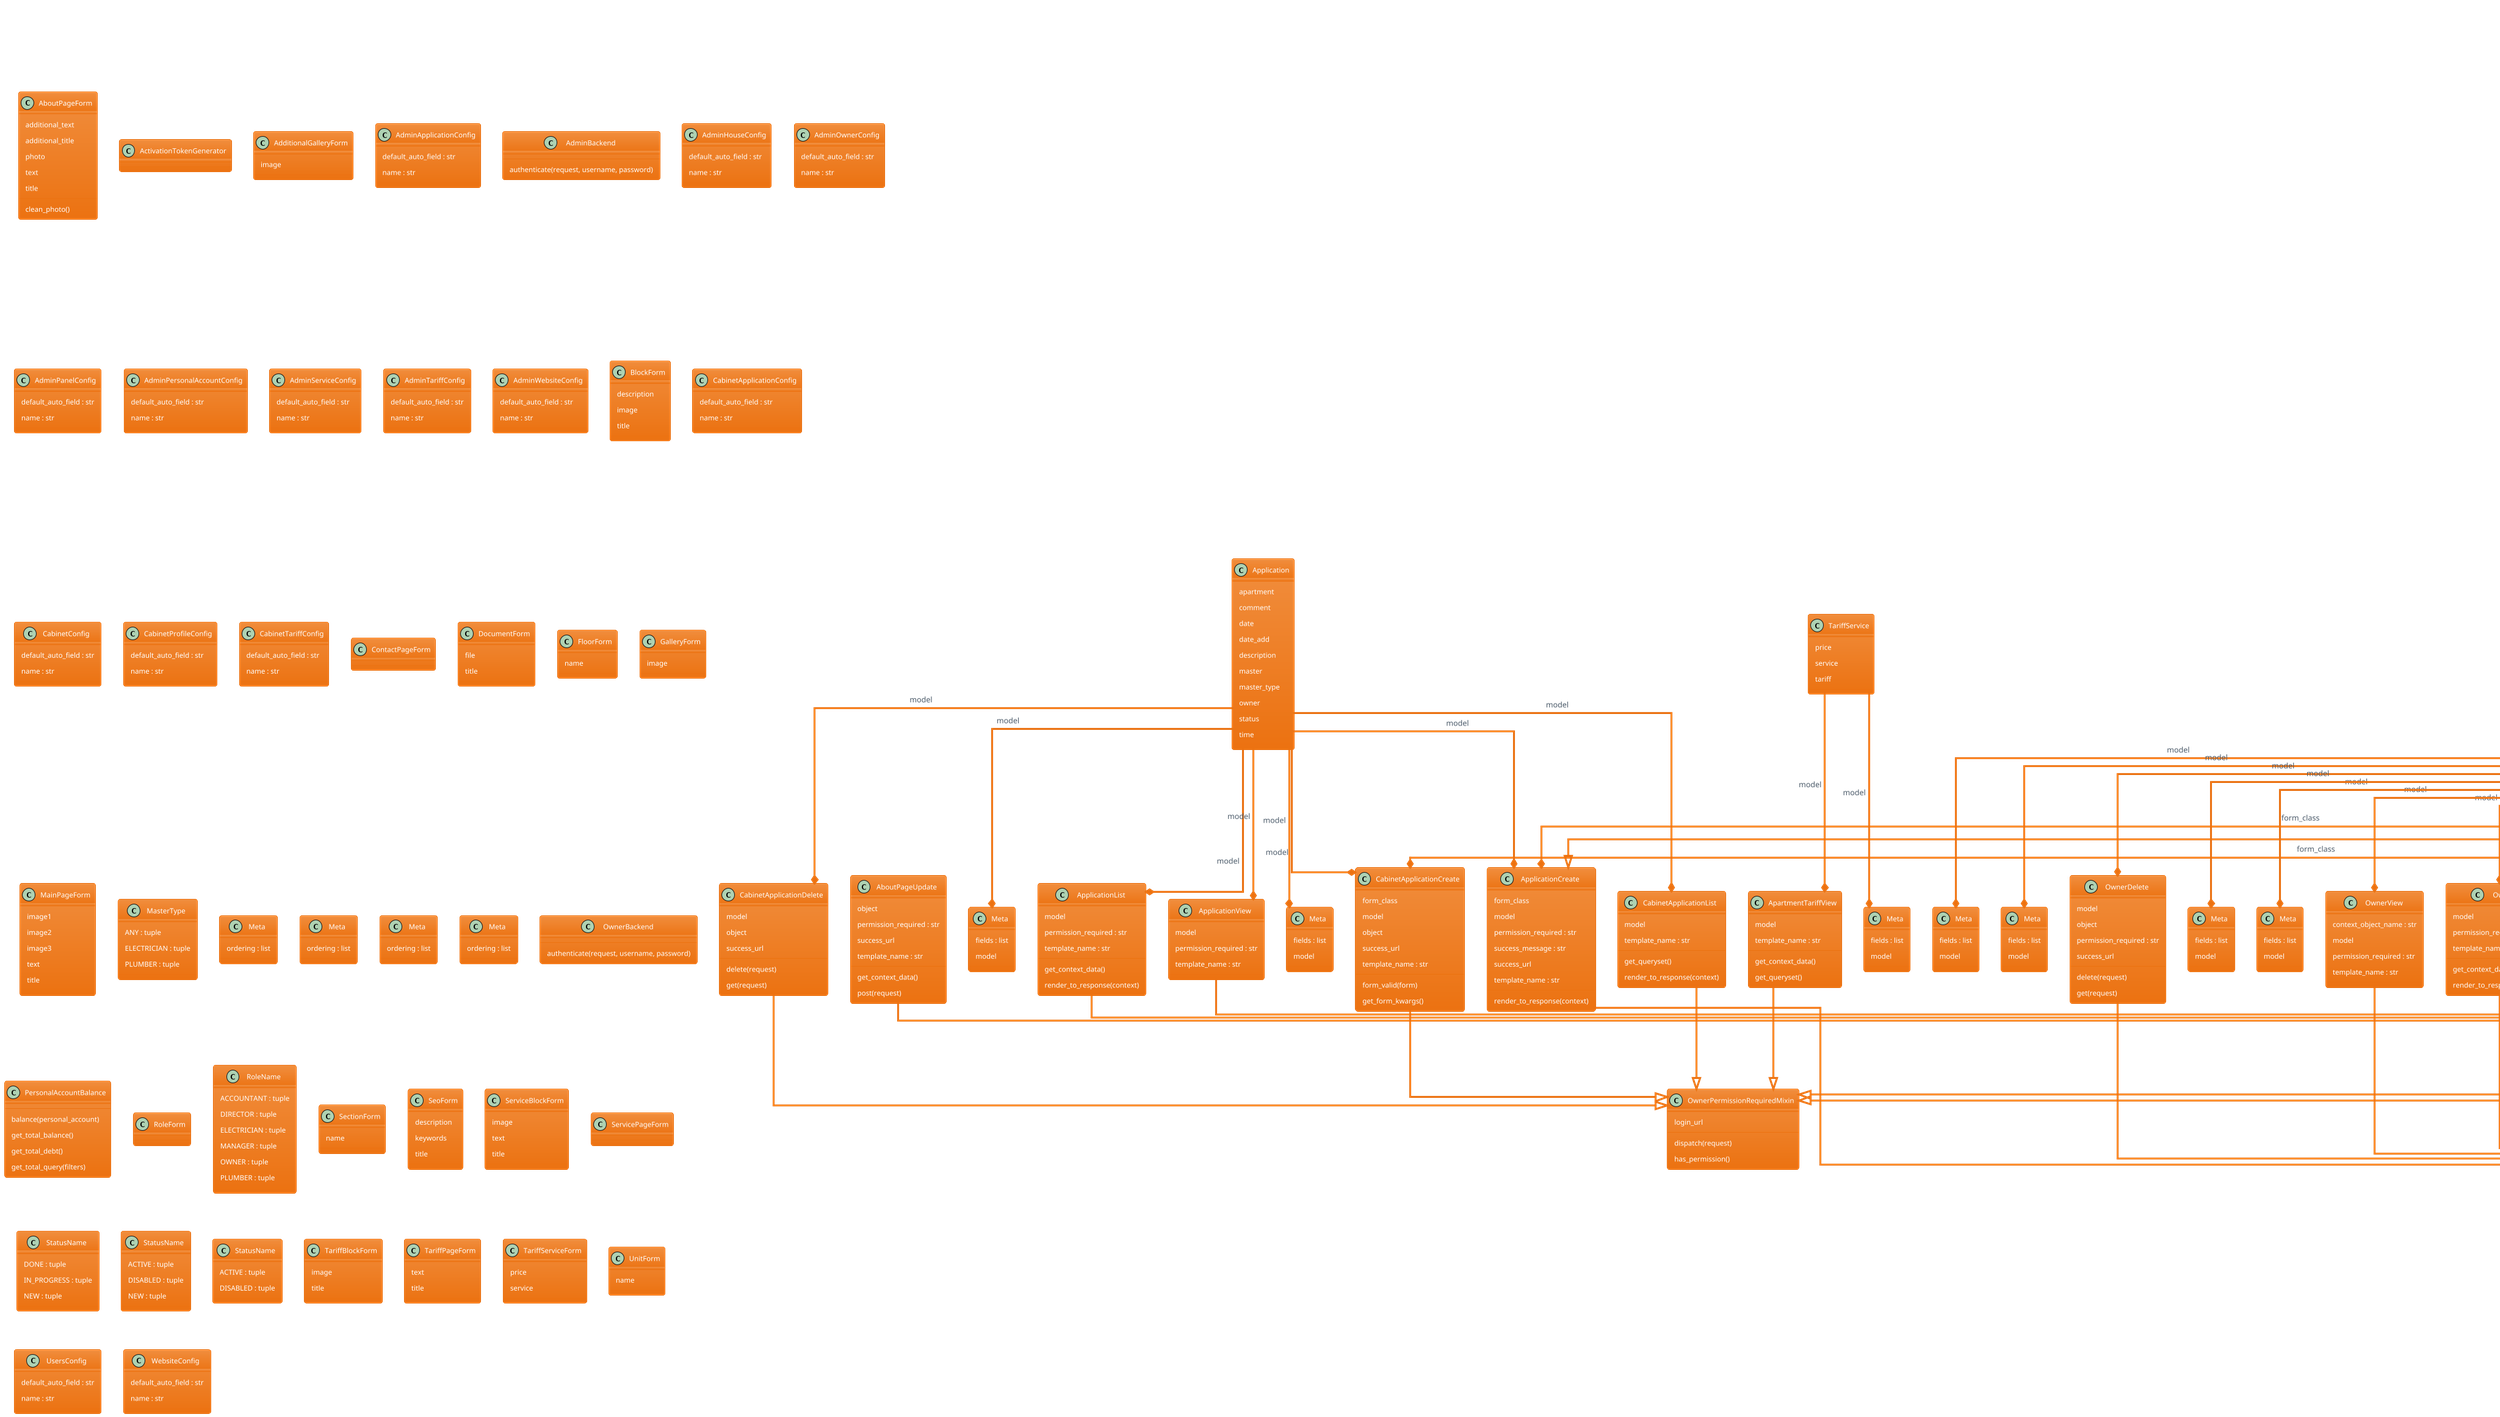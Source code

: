 @startuml classes_yourpackage
set namespaceSeparator none
'!theme carbon-gray
'!theme lightgray
!theme aws-orange
'left to right direction
class "AboutPage" as admin_website.models.AboutPage {
  additional_text
  additional_title
  photo
  seo
  text
  title
}
class "AboutPageForm" as admin_website.forms.AboutPageForm {
  additional_text
  additional_title
  photo
  text
  title
  clean_photo()
}
class "AboutPageUpdate" as admin_website.views.AboutPageUpdate {
  object
  permission_required : str
  success_url
  template_name : str
  get_context_data()
  post(request)
}
class "AboutPageView" as website.views.AboutPageView {
  context_object_name : str
  model
  template_name : str
  get_object(queryset)
}
class "ActivationTokenGenerator" as users.tokens.ActivationTokenGenerator {
}
class "AdditionalGallery" as admin_website.models.AdditionalGallery {
  about_page
  image
}
class "AdditionalGalleryDelete" as admin_website.views.AdditionalGalleryDelete {
  model
  success_message : str
}
class "AdditionalGalleryForm" as admin_website.forms.AdditionalGalleryForm {
  image
}
class "AdminApplicationConfig" as admin_application.apps.AdminApplicationConfig {
  default_auto_field : str
  name : str
}
class "AdminBackend" as users.backends.AdminBackend {
  authenticate(request, username, password)
}
class "AdminHouseConfig" as admin_house.apps.AdminHouseConfig {
  default_auto_field : str
  name : str
}
class "AdminLoginForm" as users.forms.AdminLoginForm {
  password
  remember_me
  username
}
class "AdminLoginView" as users.views.AdminLoginView {
  form_class
  success_url
  template_name : str
  user_type : str
}
class "AdminLogoutView" as users.views.AdminLogoutView {
  success_url
  user_type : str
}
class "AdminOwnerConfig" as admin_owner.apps.AdminOwnerConfig {
  default_auto_field : str
  name : str
}
class "AdminPanelConfig" as admin_panel.apps.AdminPanelConfig {
  default_auto_field : str
  name : str
}
class "AdminPermissionRequiredMixin" as users.mixins.AdminPermissionRequiredMixin {
  login_url
  dispatch(request)
  has_permission()
}
class "AdminPersonalAccountConfig" as admin_personal_account.apps.AdminPersonalAccountConfig {
  default_auto_field : str
  name : str
}
class "AdminServiceConfig" as admin_service.apps.AdminServiceConfig {
  default_auto_field : str
  name : str
}
class "AdminTariffConfig" as admin_tariff.apps.AdminTariffConfig {
  default_auto_field : str
  name : str
}
class "AdminWebsiteConfig" as admin_website.apps.AdminWebsiteConfig {
  default_auto_field : str
  name : str
}
class "ApartmentModelChoiceField" as admin_application.forms.ApartmentModelChoiceField {
  label_from_instance(obj)
}
class "ApartmentTariffView" as cabinet_tariff.views.ApartmentTariffView {
  model
  template_name : str
  get_context_data()
  get_queryset()
}
class "Application" as admin_application.models.Application {
  apartment
  comment
  date
  date_add
  description
  master
  master_type
  owner
  status
  time
}
class "ApplicationCreate" as admin_application.views.ApplicationCreate {
  form_class
  model
  permission_required : str
  success_message : str
  success_url
  template_name : str
  render_to_response(context)
}
class "ApplicationForm" as admin_application.forms.ApplicationForm {
  apartment
  comment
  date
  description
  master
  master_type
  owner
  status
  time
}
class "ApplicationList" as admin_application.views.ApplicationList {
  model
  permission_required : str
  template_name : str
  get_context_data()
  render_to_response(context)
}
class "ApplicationUpdate" as admin_application.views.ApplicationUpdate {
  success_message : str
  template_name : str
}
class "ApplicationView" as admin_application.views.ApplicationView {
  model
  permission_required : str
  template_name : str
}
class "Block" as admin_website.models.Block {
  description
  image
  main_page
  title
}
class "BlockForm" as admin_website.forms.BlockForm {
  description
  image
  title
}
class "CabinetApplicationConfig" as cabinet_application.apps.CabinetApplicationConfig {
  default_auto_field : str
  name : str
}
class "CabinetApplicationCreate" as cabinet_application.views.CabinetApplicationCreate {
  form_class
  model
  object
  success_url
  template_name : str
  form_valid(form)
  get_form_kwargs()
}
class "CabinetApplicationDelete" as cabinet_application.views.CabinetApplicationDelete {
  model
  object
  success_url
  delete(request)
  get(request)
}
class "CabinetApplicationForm" as cabinet_application.forms.CabinetApplicationForm {
  apartment
  date
  description
  master_type
  time
}
class "CabinetApplicationList" as cabinet_application.views.CabinetApplicationList {
  model
  template_name : str
  get_queryset()
  render_to_response(context)
}
class "CabinetConfig" as cabinet.apps.CabinetConfig {
  default_auto_field : str
  name : str
}
class "CabinetLoginForm" as users.forms.CabinetLoginForm {
  username
}
class "CabinetLoginView" as users.views.CabinetLoginView {
  form_class
  success_url
  template_name : str
  user_type : str
}
class "CabinetLogoutView" as users.views.CabinetLogoutView {
  success_url
  user_type : str
}
class "CabinetOwnerChangeForm" as admin_owner.forms.CabinetOwnerChangeForm {
}
class "CabinetProfileConfig" as cabinet_profile.apps.CabinetProfileConfig {
  default_auto_field : str
  name : str
}
class "CabinetTariffConfig" as cabinet_tariff.apps.CabinetTariffConfig {
  default_auto_field : str
  name : str
}
class "ContactPage" as admin_website.models.ContactPage {
  address
  email
  full_name
  location
  map_code
  phone
  seo
  site_url
  text
  title
}
class "ContactPageForm" as admin_website.forms.ContactPageForm {
}
class "ContactPageUpdate" as admin_website.views.ContactPageUpdate {
  object
  permission_required : str
  success_url
  template_name : str
  get_context_data()
  post(request)
}
class "ContactPageView" as website.views.ContactPageView {
  context_object_name : str
  model
  template_name : str
  get_object(queryset)
}
class "CreateUser" as users.views.CreateUser {
  form_class
  permission_required : str
  success_message : str
  success_url
  template_name : str
}
class "CustomLoginView" as users.views.CustomLoginView {
  user_type : str
  authenticated_check()
  form_valid(form)
  get(request)
}
class "CustomUserCreationForm" as users.forms.CustomUserCreationForm {
  first_name
  last_name
  password1
  password2
  phone
  role
  status
  username
  clean_role()
}
class "CustomUserUpdateForm" as users.forms.CustomUserUpdateForm {
  first_name
  last_name
  password1
  password2
  phone
  username
}
class "DeleteUser" as users.views.DeleteUser {
  model
  object
  permission_required : str
  success_url
  delete(request)
  get(request)
}
class "Document" as admin_website.models.Document {
  about_page
  file
  title
}
class "DocumentForm" as admin_website.forms.DocumentForm {
  file
  title
}
class "Floor" as admin_house.models.Floor {
  house
  name
}
class "FloorForm" as admin_house.forms.FloorForm {
  name
}
class "Gallery" as admin_website.models.Gallery {
  about_page
  image
}
class "GalleryDelete" as admin_website.views.GalleryDelete {
  model
  permission_required : str
  success_message : str
  success_url
  delete(request)
  get(request)
}
class "GalleryForm" as admin_website.forms.GalleryForm {
  image
}
class "House" as admin_house.models.House {
  address
  date_edit
  image1
  image2
  image3
  image4
  image5
  name
  users
}
class "HouseCreate" as admin_house.views.HouseCreate {
  form_class
  model
  object : NoneType
  permission_required : str
  success_url : str
  template_name : str
  form_valid(form, floor_formset, section_formset, house_user_formset)
  get_context_data()
  post(request)
}
class "HouseForm" as admin_house.forms.HouseForm {
  address
  name
}
class "HouseList" as admin_house.views.HouseList {
  model
  permission_required : str
  template_name : str
  render_to_response(context)
}
class "HouseUpdate" as admin_house.views.HouseUpdate {
  form_class
  model
  object
  permission_required : str
  success_url : str
  template_name : str
  form_valid(form, floor_formset, section_formset, house_user_formset)
  get_context_data()
  post(request)
}
class "HouseUser" as admin_house.models.HouseUser {
  house
  user
}
class "HouseUserForm" as admin_house.forms.HouseUserForm {
  role
  user
}
class "HouseView" as admin_house.views.HouseView {
  model
  permission_required : str
  template_name : str
}
class "InviteUser" as users.views.InviteUser {
  model
  get(request)
}
class "LogoutView" as users.views.LogoutView {
  success_url : str
  user_type : str
  get(request)
}
class "MainPage" as admin_website.models.MainPage {
  image1
  image2
  image3
  seo
  show_app_urls
  text
  title
}
class "MainPageForm" as admin_website.forms.MainPageForm {
  image1
  image2
  image3
  text
  title
}
class "MainPageUpdate" as admin_website.views.MainPageUpdate {
  object
  permission_required : str
  success_url
  template_name : str
  get_context_data()
  post(request)
}
class "MainPageView" as website.views.MainPageView {
  context_object_name : str
  model
  template_name : str
  get_context_data()
  get_object(queryset)
}
class "MasterModelChoiceField" as admin_application.forms.MasterModelChoiceField {
  label_from_instance(obj)
}
class "MasterType" as admin_application.models.Application.MasterType {
  ANY : tuple
  ELECTRICIAN : tuple
  PLUMBER : tuple
}
class "Meta" as admin_application.models.Application.Meta {
  ordering : list
}
class "Meta" as admin_application.forms.ApplicationForm.Meta {
  fields : list
  model
}
class "Meta" as cabinet_application.forms.CabinetApplicationForm.Meta {
  fields : list
  model
}
class "Meta" as users.models.User.Meta {
  ordering : list
}
class "Meta" as users.forms.CustomUserCreationForm.Meta {
  fields : list
  model
}
class "Meta" as users.forms.CustomUserUpdateForm.Meta {
  fields : list
  model
}
class "Meta" as users.forms.RoleForm.Meta {
  exclude : list
  fields : str
  model
}
class "Meta" as admin_website.forms.MainPageForm.Meta {
  exclude : list
  fields : str
  model
}
class "Meta" as admin_website.forms.SeoForm.Meta {
  fields : str
  model
}
class "Meta" as admin_website.forms.BlockForm.Meta {
  exclude : list
  fields : str
  model
}
class "Meta" as admin_website.forms.ContactPageForm.Meta {
  exclude : list
  fields : str
  model
}
class "Meta" as admin_website.forms.ServicePageForm.Meta {
  exclude : list
  fields : str
  model
}
class "Meta" as admin_website.forms.ServiceBlockForm.Meta {
  exclude : list
  fields : str
  model
}
class "Meta" as admin_website.forms.TariffPageForm.Meta {
  exclude : list
  fields : str
  model
}
class "Meta" as admin_website.forms.TariffBlockForm.Meta {
  exclude : list
  fields : str
  model
}
class "Meta" as admin_website.forms.AboutPageForm.Meta {
  exclude : list
  fields : str
  model
}
class "Meta" as admin_website.forms.DocumentForm.Meta {
  exclude : list
  fields : str
  model
}
class "Meta" as admin_website.forms.GalleryForm.Meta {
  exclude : list
  fields : str
  model
}
class "Meta" as admin_website.forms.AdditionalGalleryForm.Meta {
  exclude : list
  fields : str
  model
}
class "Meta" as admin_service.forms.UnitForm.Meta {
  fields : str
  model
}
class "Meta" as admin_service.forms.ServiceForm.Meta {
  fields : list
  model
}
class "Meta" as admin_owner.forms.OwnerCreateForm.Meta {
  fields : list
  model
}
class "Meta" as admin_owner.forms.OwnerChangeForm.Meta {
  fields : list
  model
}
class "Meta" as admin_house.models.House.Meta {
  ordering : list
}
class "Meta" as admin_house.forms.HouseForm.Meta {
  exclude : list
  fields : str
  model
}
class "Meta" as admin_house.forms.SectionForm.Meta {
  fields : str
  model
}
class "Meta" as admin_house.forms.FloorForm.Meta {
  fields : str
  model
}
class "Meta" as admin_house.forms.HouseUserForm.Meta {
  exclude : list
  fields : list
  model
}
class "Meta" as admin_personal_account.forms.PersonalAccountForm.Meta {
  fields : list
  model
}
class "Meta" as admin_tariff.models.Tariff.Meta {
  ordering : list
}
class "Meta" as admin_tariff.forms.TariffForm.Meta {
  exclude : list
  fields : str
  model
}
class "Meta" as admin_tariff.forms.TariffServiceForm.Meta {
  fields : list
  model
}
class "OwnerBackend" as users.backends.OwnerBackend {
  authenticate(request, username, password)
}
class "OwnerChangeForm" as admin_owner.forms.OwnerChangeForm {
  password1
  password2
}
class "OwnerCreate" as admin_owner.views.OwnerCreate {
  form_class
  model
  permission_required : str
  success_message : str
  success_url
  template_name : str
}
class "OwnerCreateForm" as admin_owner.forms.OwnerCreateForm {
  birth_date
  first_name
  last_name
  middle_name
  notes
  password1
  password2
  phone
  profile_image
  role
  status
  telegram
  uid
  username
  viber
  clean_role()
}
class "OwnerDelete" as admin_owner.views.OwnerDelete {
  model
  object
  permission_required : str
  success_url
  delete(request)
  get(request)
}
class "OwnerInvite" as admin_owner.views.OwnerInvite {
  form_class
  permission_required : str
  success_url
  template_name : str
  form_valid(form)
}
class "OwnerInviteForm" as admin_owner.forms.OwnerInviteForm {
  email
  phone
}
class "OwnerList" as admin_owner.views.OwnerList {
  model
  permission_required : str
  template_name : str
  get_context_data()
  render_to_response(context)
}
class "OwnerPermissionRequiredMixin" as users.mixins.OwnerPermissionRequiredMixin {
  login_url
  dispatch(request)
  has_permission()
}
class "OwnerUpdate" as admin_owner.views.OwnerUpdate {
  context_object_name : str
  form_class
  model
  permission_required : str
  success_message : str
  success_url
  template_name : str
}
class "OwnerView" as admin_owner.views.OwnerView {
  context_object_name : str
  model
  permission_required : str
  template_name : str
}
class "PersonalAccount" as admin_personal_account.models.PersonalAccount {
  apartment
  balance
  number
  status
  owner_has_debt(owner_id)
}
class "PersonalAccountBalance" as admin_personal_account.utils.PersonalAccountBalance {
  balance(personal_account)
  get_total_balance()
  get_total_debt()
  get_total_query(filters)
}
class "PersonalAccountCreate" as admin_personal_account.views.PersonalAccountCreate {
  form_class
  model
  permission_required : str
  success_url
  template_name : str
  render_to_response(context)
}
class "PersonalAccountForm" as admin_personal_account.forms.PersonalAccountForm {
  apartment
  house
  number
  status
}
class "PersonalAccountList" as admin_personal_account.views.PersonalAccountList {
  model
  permission_required : str
  template_name : str
  get_context_data()
  render_to_response(context)
  to_excel(value_list)
}
class "PersonalAccountUpdate" as admin_personal_account.views.PersonalAccountUpdate {
  form_class
  model
  permission_required : str
  success_url
  template_name : str
}
class "PersonalAccountView" as admin_personal_account.views.PersonalAccountView {
  model
  permission_required : str
  template_name : str
}
class "ProfileUpdate" as cabinet_profile.views.ProfileUpdate {
  context_object_name : str
  form_class
  model
  success_message : str
  success_url
  template_name : str
  get_object(queryset)
}
class "ProfileView" as cabinet_profile.views.ProfileView {
  context_object_name : str
  model
  template_name : str
  get_context_data()
  get_object(queryset)
}
class "Role" as users.models.Role {
  apartments
  applications
  houses
  messages
  meters
  owners
  payment_details
  personal_accounts
  receipts
  role
  roles
  services
  statistics
  tariffs
  transactions
  users
  website
}
class "RoleForm" as users.forms.RoleForm {
}
class "RoleModelChoiceField" as admin_house.forms.RoleModelChoiceField {
  label_from_instance(obj)
}
class "RoleName" as users.models.Role.RoleName {
  ACCOUNTANT : tuple
  DIRECTOR : tuple
  ELECTRICIAN : tuple
  MANAGER : tuple
  OWNER : tuple
  PLUMBER : tuple
}
class "Section" as admin_house.models.Section {
  house
  name
}
class "SectionForm" as admin_house.forms.SectionForm {
  name
}
class "Seo" as admin_website.models.Seo {
  description
  keywords
  title
}
class "SeoForm" as admin_website.forms.SeoForm {
  description
  keywords
  title
}
class "Service" as admin_service.models.Service {
  is_counter
  name
  unit
  in_usage()
}
class "ServiceBlock" as admin_website.models.ServiceBlock {
  image
  service_page
  text
  title
}
class "ServiceBlockForm" as admin_website.forms.ServiceBlockForm {
  image
  text
  title
}
class "ServiceEdit" as admin_service.views.ServiceEdit {
  permission_required : str
  success_url
  template_name : str
  form_valid(service_formset, unit_formset)
  get_context_data()
  post(request)
}
class "ServiceForm" as admin_service.forms.ServiceForm {
  is_counter
  name
  unit
}
class "ServicePage" as admin_website.models.ServicePage {
  seo
}
class "ServicePageForm" as admin_website.forms.ServicePageForm {
}
class "ServicePageUpdate" as admin_website.views.ServicePageUpdate {
  object
  permission_required : str
  success_url
  template_name : str
  get_context_data()
  post(request)
}
class "ServicePageView" as website.views.ServicePageView {
  context_object_name : str
  model
  template_name : str
  get_object(queryset)
}
class "StatisticView" as admin_panel.views.StatisticView {
  permission_required : str
  template_name : str
  get_context_data()
}
class "StatusName" as admin_application.models.Application.StatusName {
  DONE : tuple
  IN_PROGRESS : tuple
  NEW : tuple
}
class "StatusName" as users.models.User.StatusName {
  ACTIVE : tuple
  DISABLED : tuple
  NEW : tuple
}
class "StatusName" as admin_personal_account.models.PersonalAccount.StatusName {
  ACTIVE : tuple
  DISABLED : tuple
}
class "Tariff" as admin_tariff.models.Tariff {
  date_edit
  description
  name
  services
}
class "TariffBlock" as admin_website.models.TariffBlock {
  image
  tariff_page
  title
}
class "TariffBlockForm" as admin_website.forms.TariffBlockForm {
  image
  title
}
class "TariffClone" as admin_tariff.views.TariffClone {
  get_context_data()
  get_form_kwargs()
}
class "TariffCreate" as admin_tariff.views.TariffCreate {
  form_class
  model
  object : NoneType
  permission_required : str
  success_url : str
  template_name : str
  form_valid(form, formset)
  get_context_data()
  post(request)
}
class "TariffForm" as admin_tariff.forms.TariffForm {
  description
  name
}
class "TariffList" as admin_tariff.views.TariffList {
  model
  permission_required : str
  template_name : str
}
class "TariffPage" as admin_website.models.TariffPage {
  seo
  text
  title
}
class "TariffPageForm" as admin_website.forms.TariffPageForm {
  text
  title
}
class "TariffPageUpdate" as admin_website.views.TariffPageUpdate {
  object
  permission_required : str
  success_url
  template_name : str
  get_context_data()
  post(request)
}
class "TariffService" as admin_tariff.models.TariffService {
  price
  service
  tariff
}
class "TariffServiceForm" as admin_tariff.forms.TariffServiceForm {
  price
  service
}
class "TariffUpdate" as admin_tariff.views.TariffUpdate {
  form_class
  model
  object
  permission_required : str
  success_url : str
  template_name : str
  form_valid(form, formset)
  get_context_data()
  post(request)
}
class "TariffView" as admin_tariff.views.TariffView {
  model
  permission_required : str
  template_name : str
}
class "Unit" as admin_service.models.Unit {
  name
  used_in_service()
}
class "UnitForm" as admin_service.forms.UnitForm {
  name
}
class "UnitModelChoiceField" as admin_service.forms.UnitModelChoiceField {
  label_from_instance(obj)
}
class "UpdateRoles" as users.views.UpdateRoles {
  permission_required : str
  success_url
  template_name : str
  form_valid(formset)
  get_context_data()
  post(request)
}
class "UpdateUser" as users.views.UpdateUser {
  context_object_name : str
  form_class
  model
  permission_required : str
  success_message : str
  success_url
  template_name : str
}
class "User" as users.models.User {
  birth_date
  first_name
  last_name
  middle_name
  notes
  phone
  profile_image
  role
  status
  telegram
  uid
  username
  viber
  get_apartments()
  get_new_users()
  get_owners()
  get_status_label_color()
  save()
}
class "Users" as users.views.Users {
  context_object_name : str
  model
  permission_required : str
  template_name : str
  get_context_data()
  render_to_response(context)
}
class "UsersConfig" as users.apps.UsersConfig {
  default_auto_field : str
  name : str
}
class "ViewUser" as users.views.ViewUser {
  context_object_name : str
  model
  permission_required : str
  template_name : str
}
class "WebsiteConfig" as website.apps.WebsiteConfig {
  default_auto_field : str
  name : str
}
admin_application.views.ApplicationCreate --|> users.mixins.AdminPermissionRequiredMixin
admin_application.views.ApplicationList --|> users.mixins.AdminPermissionRequiredMixin
admin_application.views.ApplicationUpdate --|> admin_application.views.ApplicationCreate
admin_application.views.ApplicationView --|> users.mixins.AdminPermissionRequiredMixin
admin_house.views.HouseCreate --|> users.mixins.AdminPermissionRequiredMixin
admin_house.views.HouseList --|> users.mixins.AdminPermissionRequiredMixin
admin_house.views.HouseUpdate --|> users.mixins.AdminPermissionRequiredMixin
admin_house.views.HouseView --|> users.mixins.AdminPermissionRequiredMixin
admin_owner.forms.CabinetOwnerChangeForm --|> admin_owner.forms.OwnerChangeForm
admin_owner.forms.OwnerChangeForm --|> admin_owner.forms.OwnerCreateForm
admin_owner.views.OwnerCreate --|> users.mixins.AdminPermissionRequiredMixin
admin_owner.views.OwnerDelete --|> users.mixins.AdminPermissionRequiredMixin
admin_owner.views.OwnerInvite --|> users.mixins.AdminPermissionRequiredMixin
admin_owner.views.OwnerList --|> users.mixins.AdminPermissionRequiredMixin
admin_owner.views.OwnerUpdate --|> users.mixins.AdminPermissionRequiredMixin
admin_owner.views.OwnerView --|> users.mixins.AdminPermissionRequiredMixin
admin_panel.views.StatisticView --|> users.mixins.AdminPermissionRequiredMixin
admin_personal_account.views.PersonalAccountCreate --|> users.mixins.AdminPermissionRequiredMixin
admin_personal_account.views.PersonalAccountList --|> users.mixins.AdminPermissionRequiredMixin
admin_personal_account.views.PersonalAccountUpdate --|> users.mixins.AdminPermissionRequiredMixin
admin_personal_account.views.PersonalAccountView --|> users.mixins.AdminPermissionRequiredMixin
admin_service.views.ServiceEdit --|> users.mixins.AdminPermissionRequiredMixin
admin_tariff.views.TariffClone --|> admin_tariff.views.TariffCreate
admin_tariff.views.TariffCreate --|> users.mixins.AdminPermissionRequiredMixin
admin_tariff.views.TariffList --|> users.mixins.AdminPermissionRequiredMixin
admin_tariff.views.TariffUpdate --|> users.mixins.AdminPermissionRequiredMixin
admin_tariff.views.TariffView --|> users.mixins.AdminPermissionRequiredMixin
admin_website.views.AboutPageUpdate --|> users.mixins.AdminPermissionRequiredMixin
admin_website.views.AdditionalGalleryDelete --|> admin_website.views.GalleryDelete
admin_website.views.ContactPageUpdate --|> users.mixins.AdminPermissionRequiredMixin
admin_website.views.GalleryDelete --|> users.mixins.AdminPermissionRequiredMixin
admin_website.views.MainPageUpdate --|> users.mixins.AdminPermissionRequiredMixin
admin_website.views.ServicePageUpdate --|> users.mixins.AdminPermissionRequiredMixin
admin_website.views.TariffPageUpdate --|> users.mixins.AdminPermissionRequiredMixin
cabinet_application.views.CabinetApplicationCreate --|> users.mixins.OwnerPermissionRequiredMixin
cabinet_application.views.CabinetApplicationDelete --|> users.mixins.OwnerPermissionRequiredMixin
cabinet_application.views.CabinetApplicationList --|> users.mixins.OwnerPermissionRequiredMixin
cabinet_profile.views.ProfileUpdate --|> users.mixins.OwnerPermissionRequiredMixin
cabinet_profile.views.ProfileView --|> users.mixins.OwnerPermissionRequiredMixin
cabinet_tariff.views.ApartmentTariffView --|> users.mixins.OwnerPermissionRequiredMixin
users.forms.CabinetLoginForm --|> users.forms.AdminLoginForm
users.views.AdminLoginView --|> users.views.CustomLoginView
users.views.AdminLogoutView --|> users.views.LogoutView
users.views.CabinetLoginView --|> users.views.CustomLoginView
users.views.CabinetLogoutView --|> users.views.LogoutView
users.views.CreateUser --|> users.mixins.AdminPermissionRequiredMixin
users.views.DeleteUser --|> users.mixins.AdminPermissionRequiredMixin
users.views.UpdateRoles --|> users.mixins.AdminPermissionRequiredMixin
users.views.UpdateUser --|> users.mixins.AdminPermissionRequiredMixin
users.views.Users --|> users.mixins.AdminPermissionRequiredMixin
users.views.ViewUser --|> users.mixins.AdminPermissionRequiredMixin
admin_application.forms.ApartmentModelChoiceField --* admin_application.forms.ApplicationForm : apartment
admin_application.forms.ApartmentModelChoiceField --* cabinet_application.forms.CabinetApplicationForm : apartment
admin_application.forms.ApplicationForm --* admin_application.views.ApplicationCreate : form_class
admin_application.forms.MasterModelChoiceField --* admin_application.forms.ApplicationForm : master
admin_application.models.Application --* admin_application.forms.ApplicationForm.Meta : model
admin_application.models.Application --* admin_application.views.ApplicationCreate : model
admin_application.models.Application --* admin_application.views.ApplicationList : model
admin_application.models.Application --* admin_application.views.ApplicationView : model
admin_application.models.Application --* cabinet_application.forms.CabinetApplicationForm.Meta : model
admin_application.models.Application --* cabinet_application.views.CabinetApplicationCreate : model
admin_application.models.Application --* cabinet_application.views.CabinetApplicationDelete : model
admin_application.models.Application --* cabinet_application.views.CabinetApplicationList : model
admin_house.forms.HouseForm --* admin_house.views.HouseCreate : form_class
admin_house.forms.HouseForm --* admin_house.views.HouseUpdate : form_class
admin_house.forms.RoleModelChoiceField --* admin_house.forms.HouseUserForm : role
admin_house.models.Floor --* admin_house.forms.FloorForm.Meta : model
admin_house.models.House --* admin_house.forms.HouseForm.Meta : model
admin_house.models.House --* admin_house.views.HouseCreate : model
admin_house.models.House --* admin_house.views.HouseList : model
admin_house.models.House --* admin_house.views.HouseUpdate : model
admin_house.models.House --* admin_house.views.HouseView : model
admin_house.models.HouseUser --* admin_house.forms.HouseUserForm.Meta : model
admin_house.models.Section --* admin_house.forms.SectionForm.Meta : model
admin_owner.forms.OwnerChangeForm --* admin_owner.views.OwnerUpdate : form_class
admin_owner.forms.OwnerChangeForm --* cabinet_profile.views.ProfileUpdate : form_class
admin_owner.forms.OwnerCreateForm --* admin_owner.views.OwnerCreate : form_class
admin_owner.forms.OwnerInviteForm --* admin_owner.views.OwnerInvite : form_class
admin_personal_account.forms.PersonalAccountForm --* admin_personal_account.views.PersonalAccountCreate : form_class
admin_personal_account.forms.PersonalAccountForm --* admin_personal_account.views.PersonalAccountUpdate : form_class
admin_personal_account.models.PersonalAccount --* admin_personal_account.forms.PersonalAccountForm.Meta : model
admin_personal_account.models.PersonalAccount --* admin_personal_account.views.PersonalAccountCreate : model
admin_personal_account.models.PersonalAccount --* admin_personal_account.views.PersonalAccountList : model
admin_personal_account.models.PersonalAccount --* admin_personal_account.views.PersonalAccountUpdate : model
admin_personal_account.models.PersonalAccount --* admin_personal_account.views.PersonalAccountView : model

admin_service.models.Service --* admin_service.forms.ServiceForm.Meta : model
admin_service.models.Unit --* admin_service.forms.UnitForm.Meta : model
admin_tariff.forms.TariffForm --* admin_tariff.views.TariffCreate : form_class
admin_tariff.forms.TariffForm --* admin_tariff.views.TariffUpdate : form_class
admin_tariff.models.Tariff --* admin_tariff.forms.TariffForm.Meta : model
admin_tariff.models.Tariff --* admin_tariff.views.TariffCreate : model
admin_tariff.models.Tariff --* admin_tariff.views.TariffList : model
admin_tariff.models.Tariff --* admin_tariff.views.TariffUpdate : model
admin_tariff.models.Tariff --* admin_tariff.views.TariffView : model
admin_tariff.models.TariffService --* admin_tariff.forms.TariffServiceForm.Meta : model
admin_tariff.models.TariffService --* cabinet_tariff.views.ApartmentTariffView : model
admin_website.models.AboutPage --* admin_website.forms.AboutPageForm.Meta : model
admin_website.models.AboutPage --* website.views.AboutPageView : model
admin_website.models.AdditionalGallery --* admin_website.forms.AdditionalGalleryForm.Meta : model
admin_website.models.AdditionalGallery --* admin_website.views.AdditionalGalleryDelete : model
admin_website.models.Block --* admin_website.forms.BlockForm.Meta : model
admin_website.models.ContactPage --* admin_website.forms.ContactPageForm.Meta : model
admin_website.models.ContactPage --* website.views.ContactPageView : model
admin_website.models.Document --* admin_website.forms.DocumentForm.Meta : model
admin_website.models.Gallery --* admin_website.forms.GalleryForm.Meta : model
admin_website.models.Gallery --* admin_website.views.GalleryDelete : model
admin_website.models.MainPage --* admin_website.forms.MainPageForm.Meta : model
admin_website.models.MainPage --* website.views.MainPageView : model
admin_website.models.Seo --* admin_website.forms.SeoForm.Meta : model
admin_website.models.ServiceBlock --* admin_website.forms.ServiceBlockForm.Meta : model
admin_website.models.ServicePage --* admin_website.forms.ServicePageForm.Meta : model
admin_website.models.ServicePage --* website.views.ServicePageView : model
admin_website.models.TariffBlock --* admin_website.forms.TariffBlockForm.Meta : model
admin_website.models.TariffPage --* admin_website.forms.TariffPageForm.Meta : model
cabinet_application.forms.CabinetApplicationForm --* cabinet_application.views.CabinetApplicationCreate : form_class
users.forms.AdminLoginForm --* users.views.AdminLoginView : form_class
users.forms.CabinetLoginForm --* users.views.CabinetLoginView : form_class
users.forms.CustomUserCreationForm --* users.views.CreateUser : form_class
users.forms.CustomUserUpdateForm --* users.views.UpdateUser : form_class
users.models.Role --* users.forms.RoleForm.Meta : model
users.models.User --* admin_owner.forms.OwnerChangeForm.Meta : model
users.models.User --* admin_owner.forms.OwnerCreateForm.Meta : model
users.models.User --* admin_owner.views.OwnerCreate : model
users.models.User --* admin_owner.views.OwnerDelete : model
users.models.User --* admin_owner.views.OwnerList : model
admin_service.forms.UnitModelChoiceField --* admin_service.forms.ServiceForm : unit
users.models.User --* admin_owner.views.OwnerUpdate : model
users.models.User --* admin_owner.views.OwnerView : model
users.models.User --* cabinet_profile.views.ProfileUpdate : model
users.models.User --* cabinet_profile.views.ProfileView : model
users.models.User --* users.forms.CustomUserCreationForm.Meta : model
users.models.User --* users.forms.CustomUserUpdateForm.Meta : model
users.models.User --* users.views.DeleteUser : model
users.models.User --* users.views.InviteUser : model
users.models.User --* users.views.UpdateUser : model
users.models.User --* users.views.Users : model
users.models.User --* users.views.ViewUser : model
skinparam linetype ortho
@enduml

